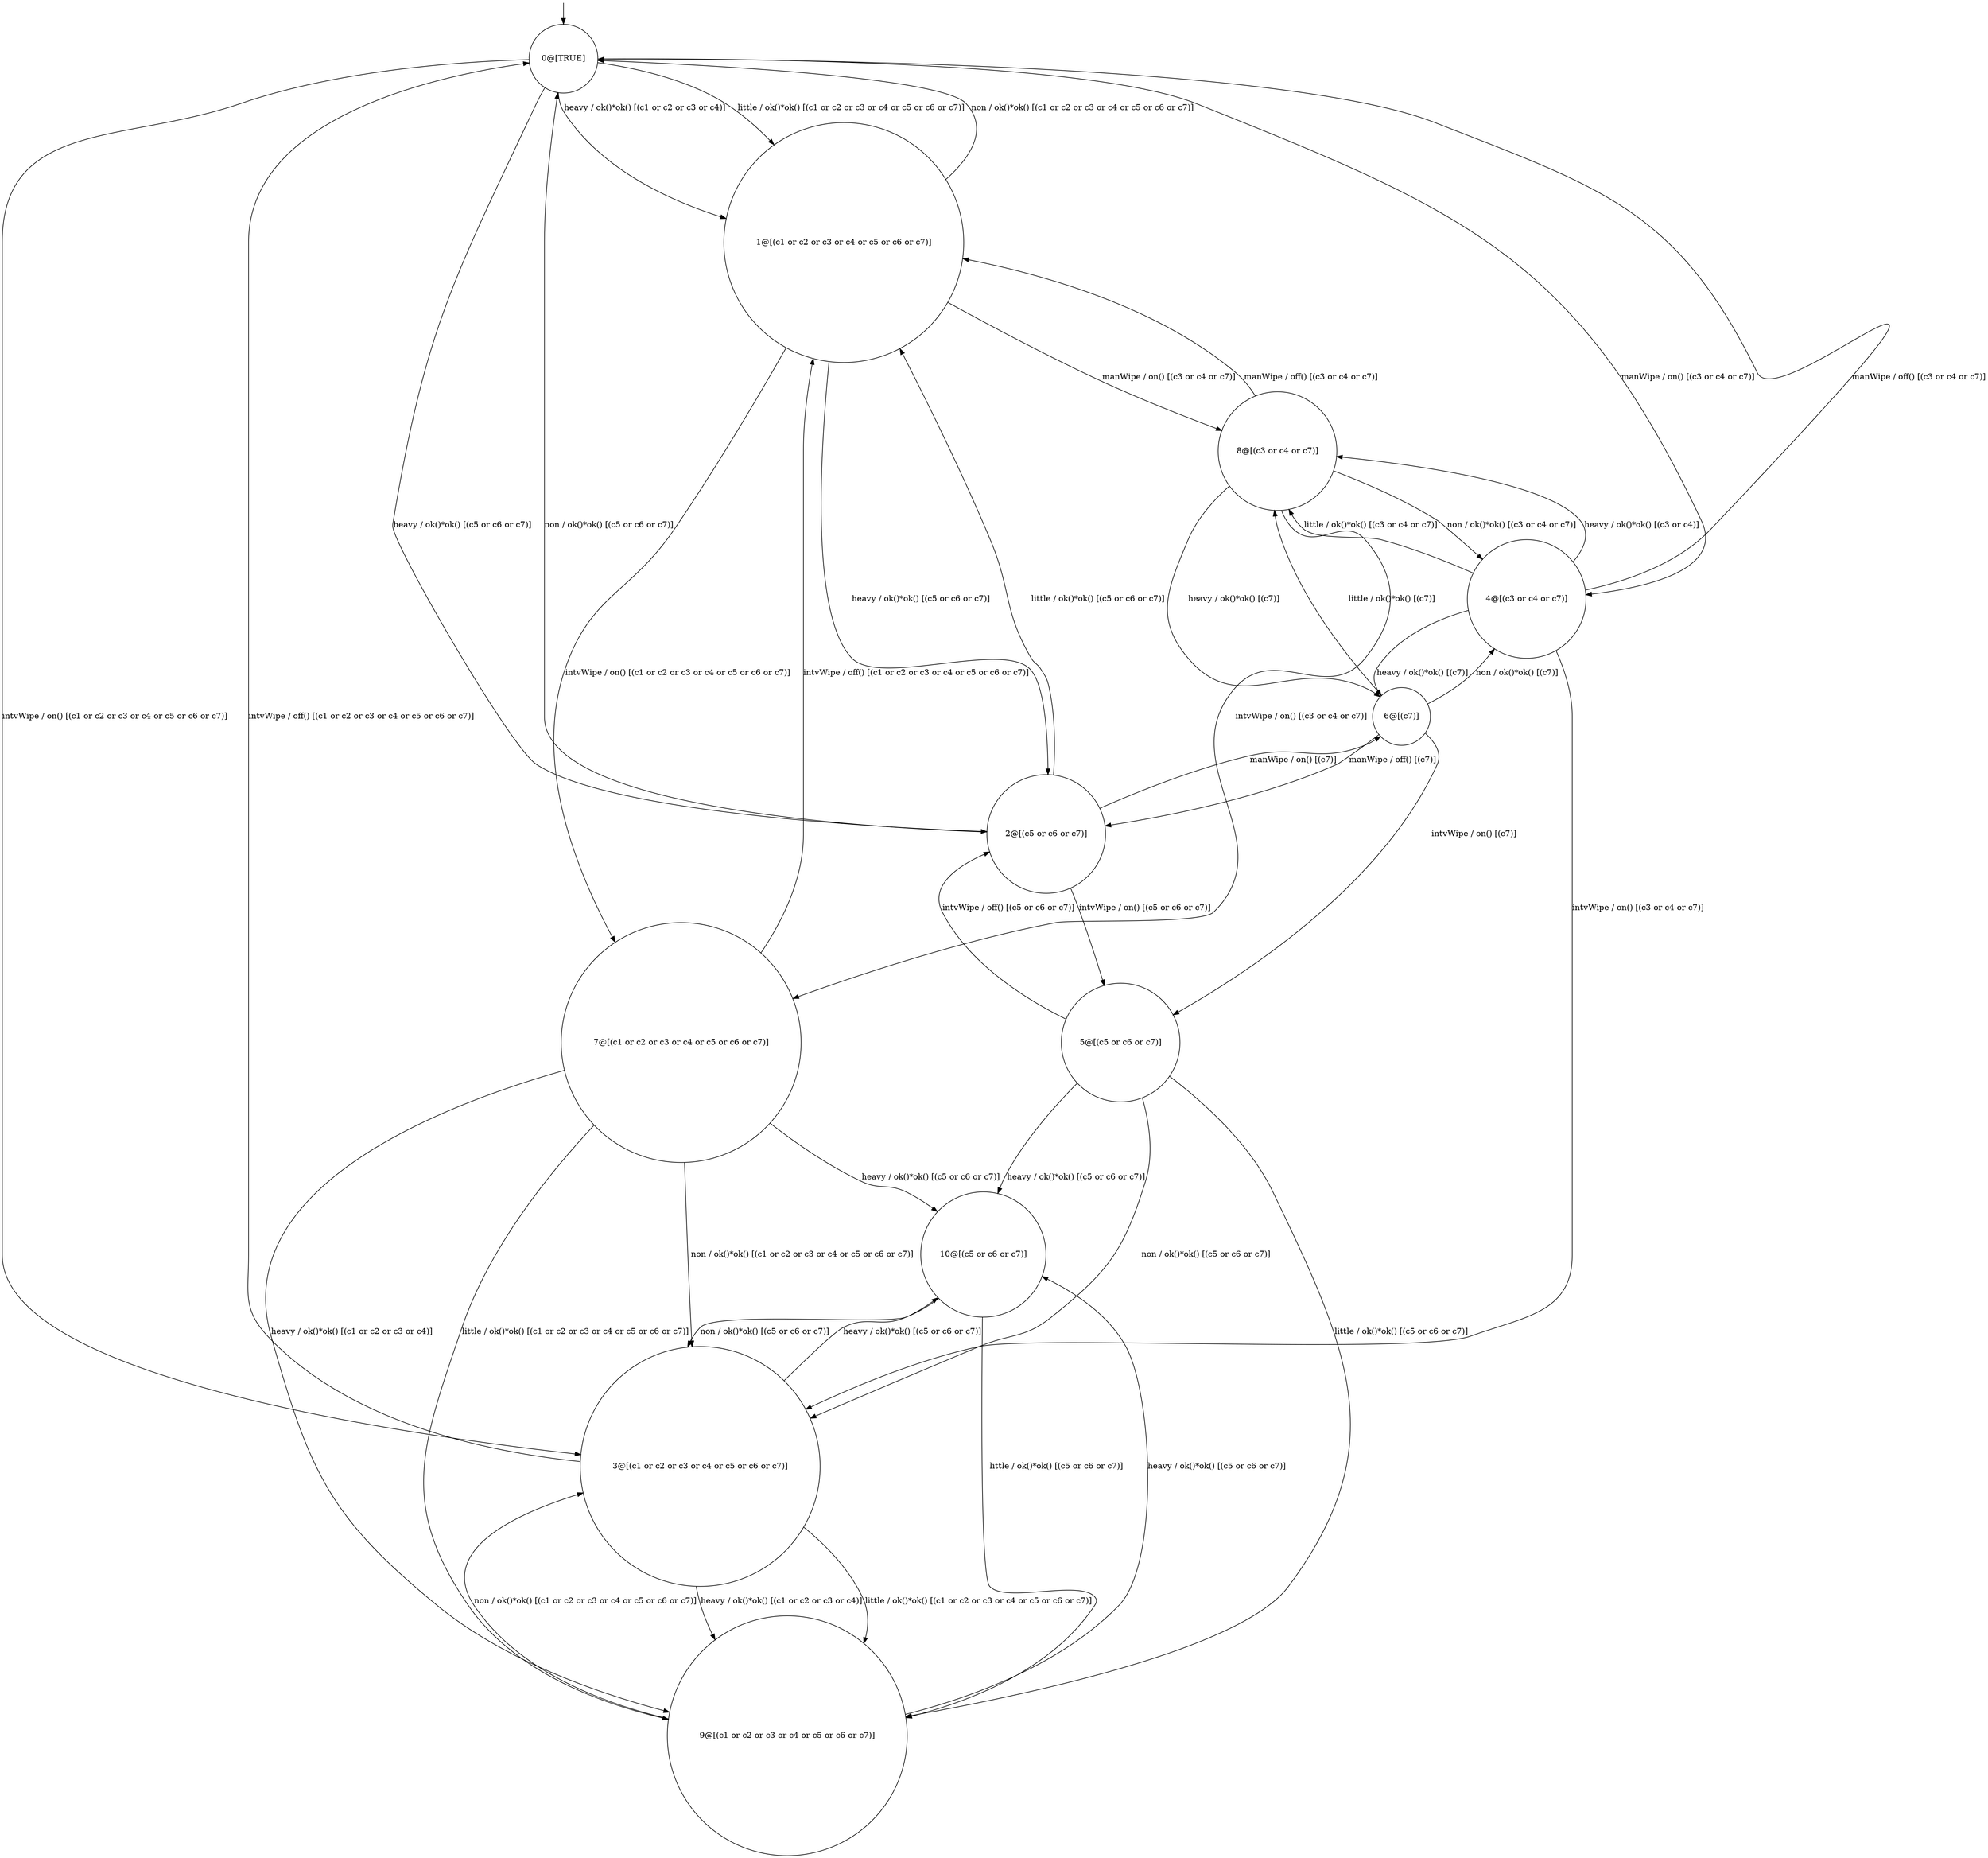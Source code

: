 digraph g {
	edge [lblstyle="above, sloped"];
	s0 [shape="circle" label="0@[TRUE]"];
	s1 [shape="circle" label="1@[(c1 or c2 or c3 or c4 or c5 or c6 or c7)]"];
	s2 [shape="circle" label="2@[(c5 or c6 or c7)]"];
	s3 [shape="circle" label="3@[(c1 or c2 or c3 or c4 or c5 or c6 or c7)]"];
	s4 [shape="circle" label="4@[(c3 or c4 or c7)]"];
	s5 [shape="circle" label="5@[(c5 or c6 or c7)]"];
	s6 [shape="circle" label="6@[(c7)]"];
	s7 [shape="circle" label="7@[(c1 or c2 or c3 or c4 or c5 or c6 or c7)]"];
	s8 [shape="circle" label="8@[(c3 or c4 or c7)]"];
	s9 [shape="circle" label="9@[(c1 or c2 or c3 or c4 or c5 or c6 or c7)]"];
	s10 [shape="circle" label="10@[(c5 or c6 or c7)]"];
	s0 -> s1 [label="heavy / ok()*ok() [(c1 or c2 or c3 or c4)]"];
	s0 -> s2 [label="heavy / ok()*ok() [(c5 or c6 or c7)]"];
	s0 -> s3 [label="intvWipe / on() [(c1 or c2 or c3 or c4 or c5 or c6 or c7)]"];
	s0 -> s1 [label="little / ok()*ok() [(c1 or c2 or c3 or c4 or c5 or c6 or c7)]"];
	s0 -> s4 [label="manWipe / on() [(c3 or c4 or c7)]"];
	s1 -> s2 [label="heavy / ok()*ok() [(c5 or c6 or c7)]"];
	s1 -> s7 [label="intvWipe / on() [(c1 or c2 or c3 or c4 or c5 or c6 or c7)]"];
	s1 -> s8 [label="manWipe / on() [(c3 or c4 or c7)]"];
	s1 -> s0 [label="non / ok()*ok() [(c1 or c2 or c3 or c4 or c5 or c6 or c7)]"];
	s2 -> s5 [label="intvWipe / on() [(c5 or c6 or c7)]"];
	s2 -> s1 [label="little / ok()*ok() [(c5 or c6 or c7)]"];
	s2 -> s6 [label="manWipe / on() [(c7)]"];
	s2 -> s0 [label="non / ok()*ok() [(c5 or c6 or c7)]"];
	s3 -> s9 [label="heavy / ok()*ok() [(c1 or c2 or c3 or c4)]"];
	s3 -> s10 [label="heavy / ok()*ok() [(c5 or c6 or c7)]"];
	s3 -> s0 [label="intvWipe / off() [(c1 or c2 or c3 or c4 or c5 or c6 or c7)]"];
	s3 -> s9 [label="little / ok()*ok() [(c1 or c2 or c3 or c4 or c5 or c6 or c7)]"];
	s4 -> s6 [label="heavy / ok()*ok() [(c7)]"];
	s4 -> s8 [label="heavy / ok()*ok() [(c3 or c4)]"];
	s4 -> s3 [label="intvWipe / on() [(c3 or c4 or c7)]"];
	s4 -> s8 [label="little / ok()*ok() [(c3 or c4 or c7)]"];
	s4 -> s0 [label="manWipe / off() [(c3 or c4 or c7)]"];
	s5 -> s10 [label="heavy / ok()*ok() [(c5 or c6 or c7)]"];
	s5 -> s2 [label="intvWipe / off() [(c5 or c6 or c7)]"];
	s5 -> s9 [label="little / ok()*ok() [(c5 or c6 or c7)]"];
	s5 -> s3 [label="non / ok()*ok() [(c5 or c6 or c7)]"];
	s6 -> s5 [label="intvWipe / on() [(c7)]"];
	s6 -> s8 [label="little / ok()*ok() [(c7)]"];
	s6 -> s2 [label="manWipe / off() [(c7)]"];
	s6 -> s4 [label="non / ok()*ok() [(c7)]"];
	s7 -> s9 [label="heavy / ok()*ok() [(c1 or c2 or c3 or c4)]"];
	s7 -> s10 [label="heavy / ok()*ok() [(c5 or c6 or c7)]"];
	s7 -> s1 [label="intvWipe / off() [(c1 or c2 or c3 or c4 or c5 or c6 or c7)]"];
	s7 -> s9 [label="little / ok()*ok() [(c1 or c2 or c3 or c4 or c5 or c6 or c7)]"];
	s7 -> s3 [label="non / ok()*ok() [(c1 or c2 or c3 or c4 or c5 or c6 or c7)]"];
	s8 -> s6 [label="heavy / ok()*ok() [(c7)]"];
	s8 -> s7 [label="intvWipe / on() [(c3 or c4 or c7)]"];
	s8 -> s1 [label="manWipe / off() [(c3 or c4 or c7)]"];
	s8 -> s4 [label="non / ok()*ok() [(c3 or c4 or c7)]"];
	s9 -> s10 [label="heavy / ok()*ok() [(c5 or c6 or c7)]"];
	s9 -> s3 [label="non / ok()*ok() [(c1 or c2 or c3 or c4 or c5 or c6 or c7)]"];
	s10 -> s9 [label="little / ok()*ok() [(c5 or c6 or c7)]"];
	s10 -> s3 [label="non / ok()*ok() [(c5 or c6 or c7)]"];
	__start0 [label="" shape="none" width="0" height="0"];
	__start0 -> s0;
}
